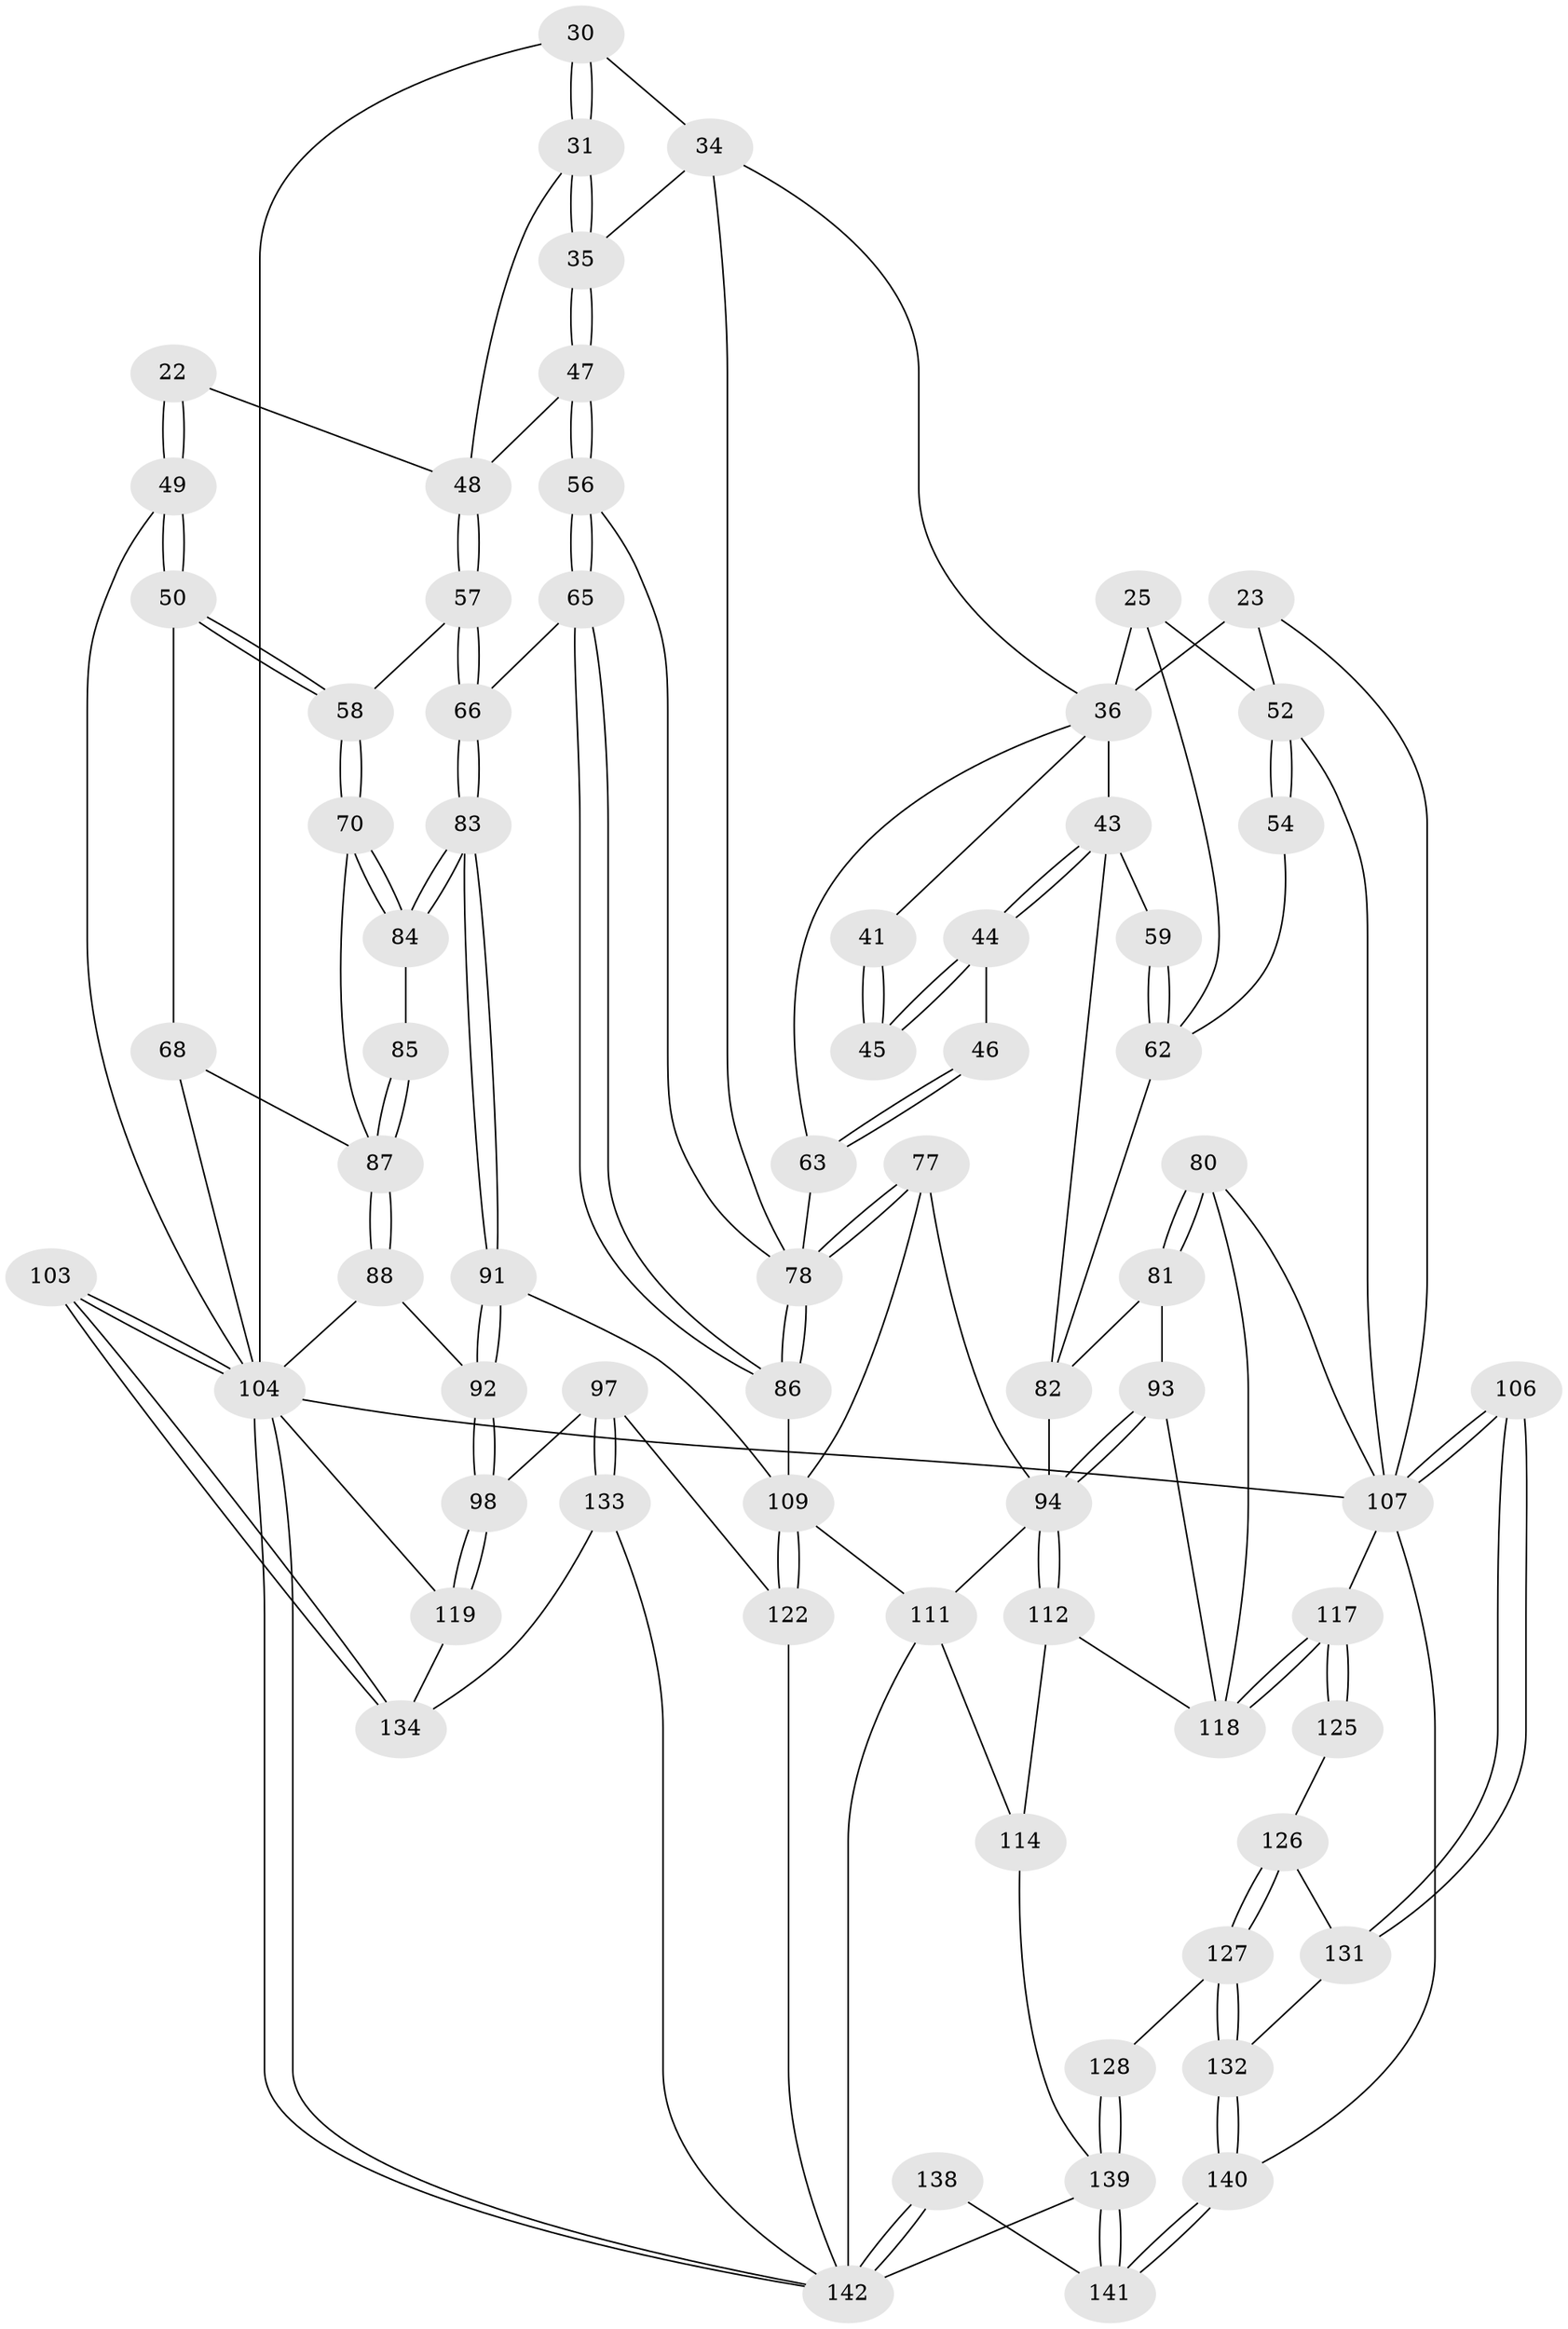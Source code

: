 // original degree distribution, {3: 0.028169014084507043, 4: 0.22535211267605634, 6: 0.23943661971830985, 5: 0.5070422535211268}
// Generated by graph-tools (version 1.1) at 2025/01/03/09/25 05:01:14]
// undirected, 71 vertices, 164 edges
graph export_dot {
graph [start="1"]
  node [color=gray90,style=filled];
  22 [pos="+0.1266478125572589+0.23171092207995622"];
  23 [pos="+0.9343968935308462+0.11774909320258115",super="+3"];
  25 [pos="+0.8396033284459017+0.23885806695434192"];
  30 [pos="+0.3432852499779782+0.17662781347666756",super="+12"];
  31 [pos="+0.33055127225357656+0.2392120392937189",super="+20"];
  34 [pos="+0.37148055241739586+0.23921617758873107",super="+8"];
  35 [pos="+0.33072428557565514+0.23961534683014374"];
  36 [pos="+0.49939711155879307+0.15202748916462103",super="+15+14+24"];
  41 [pos="+0.6396740176691731+0.17993897958721308",super="+40"];
  43 [pos="+0.6323088714829912+0.31899238582679146",super="+42+29"];
  44 [pos="+0.6038746130194721+0.30978943907315665"];
  45 [pos="+0.6058384110540939+0.22244382636077406"];
  46 [pos="+0.5573175103517166+0.31621625931046493"];
  47 [pos="+0.2983529795525134+0.2782729925962259"];
  48 [pos="+0.2534651748415338+0.2782243587090888",super="+21"];
  49 [pos="+0.11098114483314224+0.24417936393034365",super="+19"];
  50 [pos="+0.11009727317262048+0.2628200559484078"];
  52 [pos="+1+0.3394652607119239",super="+32+33"];
  54 [pos="+0.9611479165108765+0.34721339975999593"];
  56 [pos="+0.3366903563138621+0.371652528974916"];
  57 [pos="+0.20750920849931623+0.33288349361984415"];
  58 [pos="+0.1672732178746026+0.34966673091699757"];
  59 [pos="+0.7818042047491182+0.30095607919751616",super="+27"];
  62 [pos="+0.7814151288069322+0.30199762198092933",super="+61"];
  63 [pos="+0.5223639948200408+0.3454148079922934",super="+38+37"];
  65 [pos="+0.32410744002144115+0.3970377822923696"];
  66 [pos="+0.3158667375998822+0.39718315906424567"];
  68 [pos="+0+0.37143550336520187",super="+51"];
  70 [pos="+0.16344473884878324+0.3642430334237918"];
  77 [pos="+0.5065737558806234+0.5041521538345791"];
  78 [pos="+0.4995123864810669+0.4968830365325912",super="+64+55+39"];
  80 [pos="+0.9870997251931086+0.5328587809348202"];
  81 [pos="+0.8264861370568907+0.49535709922159465"];
  82 [pos="+0.8199072647934739+0.4900626661977286",super="+73"];
  83 [pos="+0.20727056686998274+0.440847468885326"];
  84 [pos="+0.1883891747655443+0.41615887553929315"];
  85 [pos="+0.1114833593311196+0.4621388873638845"];
  86 [pos="+0.36256693956864827+0.4937437994729214"];
  87 [pos="+0.0837236798588432+0.49680440899434164",super="+72+71"];
  88 [pos="+0.09400167225042229+0.5724593814483888"];
  91 [pos="+0.20559442262783773+0.5233226023207699"];
  92 [pos="+0.12433438393171292+0.589191165665153"];
  93 [pos="+0.8273306396898222+0.5123819651895919"];
  94 [pos="+0.7593155805686113+0.699801094821873",super="+74+75+76"];
  97 [pos="+0.23509097596600936+0.7389750877367524"];
  98 [pos="+0.15321911723565537+0.6750281700829259"];
  103 [pos="+0+1"];
  104 [pos="+0+1",super="+17+102"];
  106 [pos="+1+0.7517440896239064"];
  107 [pos="+1+0.6726608223583032",super="+79+105"];
  109 [pos="+0.429089057989747+0.6829990091456275",super="+99"];
  111 [pos="+0.5441493630138946+0.7247737167489694",super="+108+110"];
  112 [pos="+0.7627334766626405+0.7076954816117734"];
  114 [pos="+0.6233324503867852+0.7108625808418435",super="+113"];
  117 [pos="+0.8622736598724038+0.7369010022049127",super="+116"];
  118 [pos="+0.8347574481831582+0.7068349365669682",super="+101"];
  119 [pos="+0+0.8110752812408101"];
  122 [pos="+0.46671225094385527+0.859081421667556",super="+96"];
  125 [pos="+0.8896672866689148+0.7685720892426455"];
  126 [pos="+0.8877515510401973+0.7801343288215828"];
  127 [pos="+0.8523675434669188+0.8433968246746907"];
  128 [pos="+0.8122795731304939+0.8631967090724405"];
  131 [pos="+0.9513012950992363+0.8441941541712399"];
  132 [pos="+0.9452648251561062+0.9391765086240782"];
  133 [pos="+0.22591374119531013+0.8448665939516927"];
  134 [pos="+0.17411210038993613+0.8511118327953743"];
  138 [pos="+0.6972823495011509+1"];
  139 [pos="+0.8036261403685035+0.8980377846717016",super="+136+129"];
  140 [pos="+1+1"];
  141 [pos="+0.8102862603575322+1",super="+137"];
  142 [pos="+0.2640031690558212+1",super="+135+121+124"];
  22 -- 49 [weight=2];
  22 -- 49;
  22 -- 48;
  23 -- 36 [weight=3];
  23 -- 52;
  23 -- 107;
  25 -- 52;
  25 -- 62;
  25 -- 36;
  30 -- 31 [weight=2];
  30 -- 31;
  30 -- 104;
  30 -- 34;
  31 -- 35;
  31 -- 35;
  31 -- 48;
  34 -- 35;
  34 -- 78;
  34 -- 36;
  35 -- 47;
  35 -- 47;
  36 -- 41;
  36 -- 63;
  36 -- 43;
  41 -- 45 [weight=2];
  41 -- 45;
  43 -- 44;
  43 -- 44;
  43 -- 59 [weight=2];
  43 -- 82;
  44 -- 45;
  44 -- 45;
  44 -- 46;
  46 -- 63 [weight=2];
  46 -- 63;
  47 -- 48;
  47 -- 56;
  47 -- 56;
  48 -- 57;
  48 -- 57;
  49 -- 50;
  49 -- 50;
  49 -- 104;
  50 -- 58;
  50 -- 58;
  50 -- 68;
  52 -- 54 [weight=2];
  52 -- 54;
  52 -- 107;
  54 -- 62;
  56 -- 65;
  56 -- 65;
  56 -- 78;
  57 -- 58;
  57 -- 66;
  57 -- 66;
  58 -- 70;
  58 -- 70;
  59 -- 62 [weight=2];
  59 -- 62;
  62 -- 82 [weight=2];
  63 -- 78 [weight=2];
  65 -- 66;
  65 -- 86;
  65 -- 86;
  66 -- 83;
  66 -- 83;
  68 -- 87;
  68 -- 104 [weight=2];
  70 -- 84;
  70 -- 84;
  70 -- 87;
  77 -- 78;
  77 -- 78;
  77 -- 94;
  77 -- 109;
  78 -- 86;
  78 -- 86;
  80 -- 81;
  80 -- 81;
  80 -- 107;
  80 -- 118;
  81 -- 82;
  81 -- 93;
  82 -- 94;
  83 -- 84;
  83 -- 84;
  83 -- 91;
  83 -- 91;
  84 -- 85;
  85 -- 87 [weight=2];
  85 -- 87;
  86 -- 109;
  87 -- 88;
  87 -- 88;
  88 -- 92;
  88 -- 104;
  91 -- 92;
  91 -- 92;
  91 -- 109;
  92 -- 98;
  92 -- 98;
  93 -- 94;
  93 -- 94;
  93 -- 118;
  94 -- 112;
  94 -- 112;
  94 -- 111 [weight=2];
  97 -- 98;
  97 -- 133;
  97 -- 133;
  97 -- 122;
  98 -- 119;
  98 -- 119;
  103 -- 104 [weight=2];
  103 -- 104;
  103 -- 134;
  103 -- 134;
  104 -- 142;
  104 -- 142;
  104 -- 119;
  104 -- 107 [weight=2];
  106 -- 107 [weight=2];
  106 -- 107;
  106 -- 131;
  106 -- 131;
  107 -- 140;
  107 -- 117;
  109 -- 122 [weight=2];
  109 -- 122;
  109 -- 111;
  111 -- 114;
  111 -- 142;
  112 -- 118;
  112 -- 114;
  114 -- 139 [weight=2];
  117 -- 118 [weight=2];
  117 -- 118;
  117 -- 125 [weight=2];
  117 -- 125;
  119 -- 134;
  122 -- 142;
  125 -- 126;
  126 -- 127;
  126 -- 127;
  126 -- 131;
  127 -- 128;
  127 -- 132;
  127 -- 132;
  128 -- 139 [weight=2];
  128 -- 139;
  131 -- 132;
  132 -- 140;
  132 -- 140;
  133 -- 134;
  133 -- 142;
  138 -- 142 [weight=2];
  138 -- 142;
  138 -- 141;
  139 -- 141 [weight=2];
  139 -- 141;
  139 -- 142;
  140 -- 141;
  140 -- 141;
}
